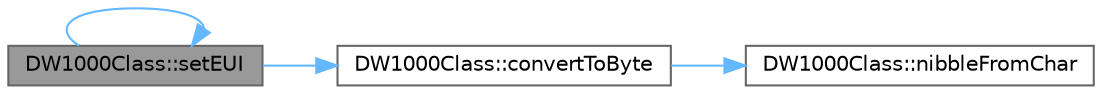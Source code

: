 digraph "DW1000Class::setEUI"
{
 // LATEX_PDF_SIZE
  bgcolor="transparent";
  edge [fontname=Helvetica,fontsize=10,labelfontname=Helvetica,labelfontsize=10];
  node [fontname=Helvetica,fontsize=10,shape=box,height=0.2,width=0.4];
  rankdir="LR";
  Node1 [id="Node000001",label="DW1000Class::setEUI",height=0.2,width=0.4,color="gray40", fillcolor="grey60", style="filled", fontcolor="black",tooltip=" "];
  Node1 -> Node2 [id="edge4_Node000001_Node000002",color="steelblue1",style="solid",tooltip=" "];
  Node2 [id="Node000002",label="DW1000Class::convertToByte",height=0.2,width=0.4,color="grey40", fillcolor="white", style="filled",URL="$class_d_w1000_class.html#a43e2a1360a222c250b885013e291e123",tooltip=" "];
  Node2 -> Node3 [id="edge5_Node000002_Node000003",color="steelblue1",style="solid",tooltip=" "];
  Node3 [id="Node000003",label="DW1000Class::nibbleFromChar",height=0.2,width=0.4,color="grey40", fillcolor="white", style="filled",URL="$class_d_w1000_class.html#a0dcf373ae85b564a68d81e010b4c019c",tooltip=" "];
  Node1 -> Node1 [id="edge6_Node000001_Node000001",color="steelblue1",style="solid",tooltip=" "];
}

